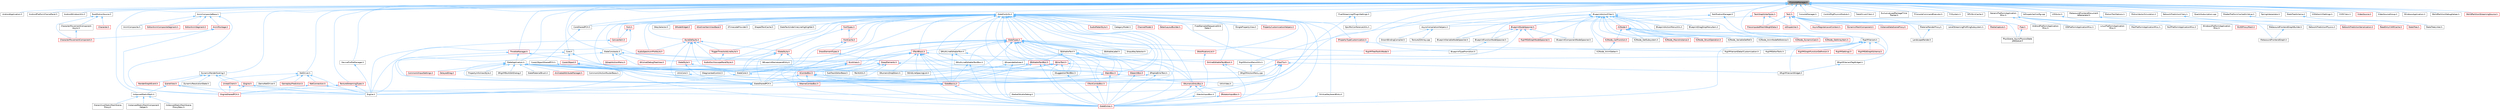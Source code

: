digraph "IConsoleManager.h"
{
 // INTERACTIVE_SVG=YES
 // LATEX_PDF_SIZE
  bgcolor="transparent";
  edge [fontname=Helvetica,fontsize=10,labelfontname=Helvetica,labelfontsize=10];
  node [fontname=Helvetica,fontsize=10,shape=box,height=0.2,width=0.4];
  Node1 [id="Node000001",label="IConsoleManager.h",height=0.2,width=0.4,color="gray40", fillcolor="grey60", style="filled", fontcolor="black",tooltip=" "];
  Node1 -> Node2 [id="edge1_Node000001_Node000002",dir="back",color="steelblue1",style="solid",tooltip=" "];
  Node2 [id="Node000002",label="AndroidApplication.h",height=0.2,width=0.4,color="grey40", fillcolor="white", style="filled",URL="$dd/de4/AndroidApplication_8h.html",tooltip=" "];
  Node1 -> Node3 [id="edge2_Node000001_Node000003",dir="back",color="steelblue1",style="solid",tooltip=" "];
  Node3 [id="Node000003",label="AndroidPlatformFramePacer.h",height=0.2,width=0.4,color="grey40", fillcolor="white", style="filled",URL="$d4/d4f/AndroidPlatformFramePacer_8h.html",tooltip=" "];
  Node1 -> Node4 [id="edge3_Node000001_Node000004",dir="back",color="steelblue1",style="solid",tooltip=" "];
  Node4 [id="Node000004",label="AndroidWindowUtils.h",height=0.2,width=0.4,color="grey40", fillcolor="white", style="filled",URL="$dc/de5/AndroidWindowUtils_8h.html",tooltip=" "];
  Node1 -> Node5 [id="edge4_Node000001_Node000005",dir="back",color="steelblue1",style="solid",tooltip=" "];
  Node5 [id="Node000005",label="AnimCompositeBase.h",height=0.2,width=0.4,color="grey40", fillcolor="white", style="filled",URL="$de/dc9/AnimCompositeBase_8h.html",tooltip=" "];
  Node5 -> Node6 [id="edge5_Node000005_Node000006",dir="back",color="steelblue1",style="solid",tooltip=" "];
  Node6 [id="Node000006",label="AnimComposite.h",height=0.2,width=0.4,color="grey40", fillcolor="white", style="filled",URL="$d9/d4e/AnimComposite_8h.html",tooltip=" "];
  Node5 -> Node7 [id="edge6_Node000005_Node000007",dir="back",color="steelblue1",style="solid",tooltip=" "];
  Node7 [id="Node000007",label="AnimMontage.h",height=0.2,width=0.4,color="red", fillcolor="#FFF0F0", style="filled",URL="$d2/da0/AnimMontage_8h.html",tooltip=" "];
  Node7 -> Node9 [id="edge7_Node000007_Node000009",dir="back",color="steelblue1",style="solid",tooltip=" "];
  Node9 [id="Node000009",label="CharacterMovementComponent.h",height=0.2,width=0.4,color="red", fillcolor="#FFF0F0", style="filled",URL="$d8/d84/CharacterMovementComponent_8h.html",tooltip=" "];
  Node7 -> Node15 [id="edge8_Node000007_Node000015",dir="back",color="steelblue1",style="solid",tooltip=" "];
  Node15 [id="Node000015",label="EngineSharedPCH.h",height=0.2,width=0.4,color="red", fillcolor="#FFF0F0", style="filled",URL="$dc/dbb/EngineSharedPCH_8h.html",tooltip=" "];
  Node5 -> Node17 [id="edge9_Node000005_Node000017",dir="back",color="steelblue1",style="solid",tooltip=" "];
  Node17 [id="Node000017",label="EditorAnimCompositeSegment.h",height=0.2,width=0.4,color="red", fillcolor="#FFF0F0", style="filled",URL="$d1/d66/EditorAnimCompositeSegment_8h.html",tooltip=" "];
  Node5 -> Node18 [id="edge10_Node000005_Node000018",dir="back",color="steelblue1",style="solid",tooltip=" "];
  Node18 [id="Node000018",label="EditorAnimSegment.h",height=0.2,width=0.4,color="red", fillcolor="#FFF0F0", style="filled",URL="$d1/d6d/EditorAnimSegment_8h.html",tooltip=" "];
  Node5 -> Node15 [id="edge11_Node000005_Node000015",dir="back",color="steelblue1",style="solid",tooltip=" "];
  Node1 -> Node19 [id="edge12_Node000001_Node000019",dir="back",color="steelblue1",style="solid",tooltip=" "];
  Node19 [id="Node000019",label="AsyncCompilationHelpers.h",height=0.2,width=0.4,color="grey40", fillcolor="white", style="filled",URL="$df/df6/AsyncCompilationHelpers_8h.html",tooltip=" "];
  Node19 -> Node20 [id="edge13_Node000019_Node000020",dir="back",color="steelblue1",style="solid",tooltip=" "];
  Node20 [id="Node000020",label="GroomBindingCompiler.h",height=0.2,width=0.4,color="grey40", fillcolor="white", style="filled",URL="$d6/def/GroomBindingCompiler_8h.html",tooltip=" "];
  Node19 -> Node21 [id="edge14_Node000019_Node000021",dir="back",color="steelblue1",style="solid",tooltip=" "];
  Node21 [id="Node000021",label="Texture2DArray.cpp",height=0.2,width=0.4,color="grey40", fillcolor="white", style="filled",URL="$d7/d13/Texture2DArray_8cpp.html",tooltip=" "];
  Node1 -> Node22 [id="edge15_Node000001_Node000022",dir="back",color="steelblue1",style="solid",tooltip=" "];
  Node22 [id="Node000022",label="BlueprintActionFilter.h",height=0.2,width=0.4,color="grey40", fillcolor="white", style="filled",URL="$d5/d2a/BlueprintActionFilter_8h.html",tooltip=" "];
  Node22 -> Node23 [id="edge16_Node000022_Node000023",dir="back",color="steelblue1",style="solid",tooltip=" "];
  Node23 [id="Node000023",label="BlueprintActionMenuUtils.h",height=0.2,width=0.4,color="grey40", fillcolor="white", style="filled",URL="$d3/dad/BlueprintActionMenuUtils_8h.html",tooltip=" "];
  Node22 -> Node24 [id="edge17_Node000022_Node000024",dir="back",color="steelblue1",style="solid",tooltip=" "];
  Node24 [id="Node000024",label="BlueprintComponentNodeSpawner.h",height=0.2,width=0.4,color="grey40", fillcolor="white", style="filled",URL="$d2/d98/BlueprintComponentNodeSpawner_8h.html",tooltip=" "];
  Node22 -> Node25 [id="edge18_Node000022_Node000025",dir="back",color="steelblue1",style="solid",tooltip=" "];
  Node25 [id="Node000025",label="BlueprintDragDropMenuItem.h",height=0.2,width=0.4,color="grey40", fillcolor="white", style="filled",URL="$dc/deb/BlueprintDragDropMenuItem_8h.html",tooltip=" "];
  Node22 -> Node26 [id="edge19_Node000022_Node000026",dir="back",color="steelblue1",style="solid",tooltip=" "];
  Node26 [id="Node000026",label="BlueprintFunctionNodeSpawner.h",height=0.2,width=0.4,color="grey40", fillcolor="white", style="filled",URL="$d0/d59/BlueprintFunctionNodeSpawner_8h.html",tooltip=" "];
  Node26 -> Node27 [id="edge20_Node000026_Node000027",dir="back",color="steelblue1",style="solid",tooltip=" "];
  Node27 [id="Node000027",label="BlueprintTypePromotion.h",height=0.2,width=0.4,color="grey40", fillcolor="white", style="filled",URL="$d2/d23/BlueprintTypePromotion_8h.html",tooltip=" "];
  Node22 -> Node28 [id="edge21_Node000022_Node000028",dir="back",color="steelblue1",style="solid",tooltip=" "];
  Node28 [id="Node000028",label="BlueprintNodeSpawner.h",height=0.2,width=0.4,color="red", fillcolor="#FFF0F0", style="filled",URL="$d1/de9/BlueprintNodeSpawner_8h.html",tooltip=" "];
  Node28 -> Node24 [id="edge22_Node000028_Node000024",dir="back",color="steelblue1",style="solid",tooltip=" "];
  Node28 -> Node26 [id="edge23_Node000028_Node000026",dir="back",color="steelblue1",style="solid",tooltip=" "];
  Node28 -> Node36 [id="edge24_Node000028_Node000036",dir="back",color="steelblue1",style="solid",tooltip=" "];
  Node36 [id="Node000036",label="BlueprintVariableNodeSpawner.h",height=0.2,width=0.4,color="grey40", fillcolor="white", style="filled",URL="$db/dba/BlueprintVariableNodeSpawner_8h.html",tooltip=" "];
  Node28 -> Node38 [id="edge25_Node000028_Node000038",dir="back",color="steelblue1",style="solid",tooltip=" "];
  Node38 [id="Node000038",label="RigVMEdGraphNodeSpawner.h",height=0.2,width=0.4,color="red", fillcolor="#FFF0F0", style="filled",URL="$d4/d8b/RigVMEdGraphNodeSpawner_8h.html",tooltip=" "];
  Node28 -> Node45 [id="edge26_Node000028_Node000045",dir="back",color="steelblue1",style="solid",tooltip=" "];
  Node45 [id="Node000045",label="SRigVMActionMenu.cpp",height=0.2,width=0.4,color="grey40", fillcolor="white", style="filled",URL="$dc/d4c/SRigVMActionMenu_8cpp.html",tooltip=" "];
  Node22 -> Node36 [id="edge27_Node000022_Node000036",dir="back",color="steelblue1",style="solid",tooltip=" "];
  Node22 -> Node46 [id="edge28_Node000022_Node000046",dir="back",color="steelblue1",style="solid",tooltip=" "];
  Node46 [id="Node000046",label="K2Node.h",height=0.2,width=0.4,color="red", fillcolor="#FFF0F0", style="filled",URL="$d5/d94/K2Node_8h.html",tooltip=" "];
  Node46 -> Node138 [id="edge29_Node000046_Node000138",dir="back",color="steelblue1",style="solid",tooltip=" "];
  Node138 [id="Node000138",label="K2Node_AnimNodeReference.h",height=0.2,width=0.4,color="grey40", fillcolor="white", style="filled",URL="$d2/d81/K2Node__AnimNodeReference_8h.html",tooltip=" "];
  Node46 -> Node153 [id="edge30_Node000046_Node000153",dir="back",color="steelblue1",style="solid",tooltip=" "];
  Node153 [id="Node000153",label="K2Node_CallFunction.h",height=0.2,width=0.4,color="red", fillcolor="#FFF0F0", style="filled",URL="$d5/d5f/K2Node__CallFunction_8h.html",tooltip=" "];
  Node153 -> Node156 [id="edge31_Node000153_Node000156",dir="back",color="steelblue1",style="solid",tooltip=" "];
  Node156 [id="Node000156",label="K2Node_AnimGetter.h",height=0.2,width=0.4,color="grey40", fillcolor="white", style="filled",URL="$dc/d9a/K2Node__AnimGetter_8h.html",tooltip=" "];
  Node46 -> Node183 [id="edge32_Node000046_Node000183",dir="back",color="steelblue1",style="solid",tooltip=" "];
  Node183 [id="Node000183",label="K2Node_DynamicCast.h",height=0.2,width=0.4,color="red", fillcolor="#FFF0F0", style="filled",URL="$dc/d1c/K2Node__DynamicCast_8h.html",tooltip=" "];
  Node46 -> Node228 [id="edge33_Node000046_Node000228",dir="back",color="steelblue1",style="solid",tooltip=" "];
  Node228 [id="Node000228",label="K2Node_GetArrayItem.h",height=0.2,width=0.4,color="red", fillcolor="#FFF0F0", style="filled",URL="$df/db6/K2Node__GetArrayItem_8h.html",tooltip=" "];
  Node46 -> Node235 [id="edge34_Node000046_Node000235",dir="back",color="steelblue1",style="solid",tooltip=" "];
  Node235 [id="Node000235",label="K2Node_GetSubsystem.h",height=0.2,width=0.4,color="grey40", fillcolor="white", style="filled",URL="$d6/d44/K2Node__GetSubsystem_8h.html",tooltip=" "];
  Node46 -> Node219 [id="edge35_Node000046_Node000219",dir="back",color="steelblue1",style="solid",tooltip=" "];
  Node219 [id="Node000219",label="K2Node_MacroInstance.h",height=0.2,width=0.4,color="red", fillcolor="#FFF0F0", style="filled",URL="$d1/d45/K2Node__MacroInstance_8h.html",tooltip=" "];
  Node46 -> Node259 [id="edge36_Node000046_Node000259",dir="back",color="steelblue1",style="solid",tooltip=" "];
  Node259 [id="Node000259",label="K2Node_StructOperation.h",height=0.2,width=0.4,color="red", fillcolor="#FFF0F0", style="filled",URL="$d1/d1c/K2Node__StructOperation_8h.html",tooltip=" "];
  Node46 -> Node273 [id="edge37_Node000046_Node000273",dir="back",color="steelblue1",style="solid",tooltip=" "];
  Node273 [id="Node000273",label="K2Node_VariableSetRef.h",height=0.2,width=0.4,color="grey40", fillcolor="white", style="filled",URL="$dc/de5/K2Node__VariableSetRef_8h.html",tooltip=" "];
  Node22 -> Node156 [id="edge38_Node000022_Node000156",dir="back",color="steelblue1",style="solid",tooltip=" "];
  Node22 -> Node138 [id="edge39_Node000022_Node000138",dir="back",color="steelblue1",style="solid",tooltip=" "];
  Node22 -> Node153 [id="edge40_Node000022_Node000153",dir="back",color="steelblue1",style="solid",tooltip=" "];
  Node22 -> Node183 [id="edge41_Node000022_Node000183",dir="back",color="steelblue1",style="solid",tooltip=" "];
  Node22 -> Node228 [id="edge42_Node000022_Node000228",dir="back",color="steelblue1",style="solid",tooltip=" "];
  Node22 -> Node235 [id="edge43_Node000022_Node000235",dir="back",color="steelblue1",style="solid",tooltip=" "];
  Node22 -> Node219 [id="edge44_Node000022_Node000219",dir="back",color="steelblue1",style="solid",tooltip=" "];
  Node22 -> Node259 [id="edge45_Node000022_Node000259",dir="back",color="steelblue1",style="solid",tooltip=" "];
  Node22 -> Node273 [id="edge46_Node000022_Node000273",dir="back",color="steelblue1",style="solid",tooltip=" "];
  Node22 -> Node274 [id="edge47_Node000022_Node000274",dir="back",color="steelblue1",style="solid",tooltip=" "];
  Node274 [id="Node000274",label="RigVMActionMenuUtils.h",height=0.2,width=0.4,color="grey40", fillcolor="white", style="filled",URL="$dd/d72/RigVMActionMenuUtils_8h.html",tooltip=" "];
  Node274 -> Node45 [id="edge48_Node000274_Node000045",dir="back",color="steelblue1",style="solid",tooltip=" "];
  Node22 -> Node38 [id="edge49_Node000022_Node000038",dir="back",color="steelblue1",style="solid",tooltip=" "];
  Node1 -> Node27 [id="edge50_Node000001_Node000027",dir="back",color="steelblue1",style="solid",tooltip=" "];
  Node1 -> Node275 [id="edge51_Node000001_Node000275",dir="back",color="steelblue1",style="solid",tooltip=" "];
  Node275 [id="Node000275",label="ConsoleManager.h",height=0.2,width=0.4,color="grey40", fillcolor="white", style="filled",URL="$d3/d63/ConsoleManager_8h.html",tooltip=" "];
  Node1 -> Node276 [id="edge52_Node000001_Node000276",dir="back",color="steelblue1",style="solid",tooltip=" "];
  Node276 [id="Node000276",label="ControlRigPhysicsModule.h",height=0.2,width=0.4,color="grey40", fillcolor="white", style="filled",URL="$d9/d4c/ControlRigPhysicsModule_8h.html",tooltip=" "];
  Node1 -> Node277 [id="edge53_Node000001_Node000277",dir="back",color="steelblue1",style="solid",tooltip=" "];
  Node277 [id="Node000277",label="Core.h",height=0.2,width=0.4,color="grey40", fillcolor="white", style="filled",URL="$d6/dd7/Core_8h.html",tooltip=" "];
  Node277 -> Node278 [id="edge54_Node000277_Node000278",dir="back",color="steelblue1",style="solid",tooltip=" "];
  Node278 [id="Node000278",label="CoreUObject.h",height=0.2,width=0.4,color="red", fillcolor="#FFF0F0", style="filled",URL="$d0/ded/CoreUObject_8h.html",tooltip=" "];
  Node278 -> Node12 [id="edge55_Node000278_Node000012",dir="back",color="steelblue1",style="solid",tooltip=" "];
  Node12 [id="Node000012",label="Engine.h",height=0.2,width=0.4,color="grey40", fillcolor="white", style="filled",URL="$d1/d34/Public_2Engine_8h.html",tooltip=" "];
  Node278 -> Node279 [id="edge56_Node000278_Node000279",dir="back",color="steelblue1",style="solid",tooltip=" "];
  Node279 [id="Node000279",label="SlateBasics.h",height=0.2,width=0.4,color="red", fillcolor="#FFF0F0", style="filled",URL="$da/d2f/SlateBasics_8h.html",tooltip=" "];
  Node279 -> Node12 [id="edge57_Node000279_Node000012",dir="back",color="steelblue1",style="solid",tooltip=" "];
  Node279 -> Node281 [id="edge58_Node000279_Node000281",dir="back",color="steelblue1",style="solid",tooltip=" "];
  Node281 [id="Node000281",label="SlateExtras.h",height=0.2,width=0.4,color="red", fillcolor="#FFF0F0", style="filled",URL="$d8/dec/SlateExtras_8h.html",tooltip=" "];
  Node278 -> Node282 [id="edge59_Node000278_Node000282",dir="back",color="steelblue1",style="solid",tooltip=" "];
  Node282 [id="Node000282",label="SlateCore.h",height=0.2,width=0.4,color="grey40", fillcolor="white", style="filled",URL="$dc/d03/SlateCore_8h.html",tooltip=" "];
  Node282 -> Node12 [id="edge60_Node000282_Node000012",dir="back",color="steelblue1",style="solid",tooltip=" "];
  Node282 -> Node279 [id="edge61_Node000282_Node000279",dir="back",color="steelblue1",style="solid",tooltip=" "];
  Node277 -> Node12 [id="edge62_Node000277_Node000012",dir="back",color="steelblue1",style="solid",tooltip=" "];
  Node277 -> Node279 [id="edge63_Node000277_Node000279",dir="back",color="steelblue1",style="solid",tooltip=" "];
  Node1 -> Node283 [id="edge64_Node000001_Node000283",dir="back",color="steelblue1",style="solid",tooltip=" "];
  Node283 [id="Node000283",label="CoreSharedPCH.h",height=0.2,width=0.4,color="grey40", fillcolor="white", style="filled",URL="$d8/de5/CoreSharedPCH_8h.html",tooltip=" "];
  Node283 -> Node284 [id="edge65_Node000283_Node000284",dir="back",color="steelblue1",style="solid",tooltip=" "];
  Node284 [id="Node000284",label="CoreUObjectSharedPCH.h",height=0.2,width=0.4,color="grey40", fillcolor="white", style="filled",URL="$de/d2f/CoreUObjectSharedPCH_8h.html",tooltip=" "];
  Node284 -> Node285 [id="edge66_Node000284_Node000285",dir="back",color="steelblue1",style="solid",tooltip=" "];
  Node285 [id="Node000285",label="SlateSharedPCH.h",height=0.2,width=0.4,color="grey40", fillcolor="white", style="filled",URL="$d1/dfc/SlateSharedPCH_8h.html",tooltip=" "];
  Node285 -> Node15 [id="edge67_Node000285_Node000015",dir="back",color="steelblue1",style="solid",tooltip=" "];
  Node1 -> Node286 [id="edge68_Node000001_Node000286",dir="back",color="steelblue1",style="solid",tooltip=" "];
  Node286 [id="Node000286",label="DataDrivenCVars.h",height=0.2,width=0.4,color="grey40", fillcolor="white", style="filled",URL="$d4/dae/DataDrivenCVars_8h.html",tooltip=" "];
  Node1 -> Node287 [id="edge69_Node000001_Node000287",dir="back",color="steelblue1",style="solid",tooltip=" "];
  Node287 [id="Node000287",label="DeviceProfileManager.h",height=0.2,width=0.4,color="grey40", fillcolor="white", style="filled",URL="$db/d84/DeviceProfileManager_8h.html",tooltip=" "];
  Node287 -> Node12 [id="edge70_Node000287_Node000012",dir="back",color="steelblue1",style="solid",tooltip=" "];
  Node1 -> Node288 [id="edge71_Node000001_Node000288",dir="back",color="steelblue1",style="solid",tooltip=" "];
  Node288 [id="Node000288",label="DynamicRenderScaling.h",height=0.2,width=0.4,color="grey40", fillcolor="white", style="filled",URL="$df/d37/DynamicRenderScaling_8h.html",tooltip=" "];
  Node288 -> Node289 [id="edge72_Node000288_Node000289",dir="back",color="steelblue1",style="solid",tooltip=" "];
  Node289 [id="Node000289",label="DynamicResolutionState.h",height=0.2,width=0.4,color="grey40", fillcolor="white", style="filled",URL="$df/d10/DynamicResolutionState_8h.html",tooltip=" "];
  Node288 -> Node290 [id="edge73_Node000288_Node000290",dir="back",color="steelblue1",style="solid",tooltip=" "];
  Node290 [id="Node000290",label="Engine.h",height=0.2,width=0.4,color="red", fillcolor="#FFF0F0", style="filled",URL="$d0/de7/Classes_2Engine_2Engine_8h.html",tooltip=" "];
  Node290 -> Node12 [id="edge74_Node000290_Node000012",dir="back",color="steelblue1",style="solid",tooltip=" "];
  Node290 -> Node15 [id="edge75_Node000290_Node000015",dir="back",color="steelblue1",style="solid",tooltip=" "];
  Node290 -> Node491 [id="edge76_Node000290_Node000491",dir="back",color="steelblue1",style="solid",tooltip=" "];
  Node491 [id="Node000491",label="MediaIOAudioDebug.h",height=0.2,width=0.4,color="grey40", fillcolor="white", style="filled",URL="$d6/d0c/MediaIOAudioDebug_8h.html",tooltip=" "];
  Node288 -> Node512 [id="edge77_Node000288_Node000512",dir="back",color="steelblue1",style="solid",tooltip=" "];
  Node512 [id="Node000512",label="RenderGraphEvent.h",height=0.2,width=0.4,color="red", fillcolor="#FFF0F0", style="filled",URL="$db/dbb/RenderGraphEvent_8h.html",tooltip=" "];
  Node288 -> Node554 [id="edge78_Node000288_Node000554",dir="back",color="steelblue1",style="solid",tooltip=" "];
  Node554 [id="Node000554",label="SceneView.h",height=0.2,width=0.4,color="red", fillcolor="#FFF0F0", style="filled",URL="$d0/d2a/SceneView_8h.html",tooltip=" "];
  Node554 -> Node12 [id="edge79_Node000554_Node000012",dir="back",color="steelblue1",style="solid",tooltip=" "];
  Node554 -> Node15 [id="edge80_Node000554_Node000015",dir="back",color="steelblue1",style="solid",tooltip=" "];
  Node554 -> Node587 [id="edge81_Node000554_Node000587",dir="back",color="steelblue1",style="solid",tooltip=" "];
  Node587 [id="Node000587",label="InstancedStaticMesh.h",height=0.2,width=0.4,color="grey40", fillcolor="white", style="filled",URL="$dd/d89/InstancedStaticMesh_8h.html",tooltip=" "];
  Node587 -> Node588 [id="edge82_Node000587_Node000588",dir="back",color="steelblue1",style="solid",tooltip=" "];
  Node588 [id="Node000588",label="HierarchicalStaticMeshScene\lProxy.h",height=0.2,width=0.4,color="grey40", fillcolor="white", style="filled",URL="$d3/d4d/HierarchicalStaticMeshSceneProxy_8h.html",tooltip=" "];
  Node587 -> Node589 [id="edge83_Node000587_Node000589",dir="back",color="steelblue1",style="solid",tooltip=" "];
  Node589 [id="Node000589",label="InstancedStaticMeshComponent\lHelper.h",height=0.2,width=0.4,color="grey40", fillcolor="white", style="filled",URL="$dc/dc7/InstancedStaticMeshComponentHelper_8h.html",tooltip=" "];
  Node587 -> Node506 [id="edge84_Node000587_Node000506",dir="back",color="steelblue1",style="solid",tooltip=" "];
  Node506 [id="Node000506",label="InstancedStaticMeshScene\lProxyDesc.h",height=0.2,width=0.4,color="grey40", fillcolor="white", style="filled",URL="$db/dcf/InstancedStaticMeshSceneProxyDesc_8h.html",tooltip=" "];
  Node288 -> Node605 [id="edge85_Node000288_Node000605",dir="back",color="steelblue1",style="solid",tooltip=" "];
  Node605 [id="Node000605",label="UnrealClient.h",height=0.2,width=0.4,color="red", fillcolor="#FFF0F0", style="filled",URL="$d8/daf/UnrealClient_8h.html",tooltip=" "];
  Node605 -> Node12 [id="edge86_Node000605_Node000012",dir="back",color="steelblue1",style="solid",tooltip=" "];
  Node605 -> Node15 [id="edge87_Node000605_Node000015",dir="back",color="steelblue1",style="solid",tooltip=" "];
  Node1 -> Node620 [id="edge88_Node000001_Node000620",dir="back",color="steelblue1",style="solid",tooltip=" "];
  Node620 [id="Node000620",label="ExclusiveLoadPackageTime\lTracker.h",height=0.2,width=0.4,color="grey40", fillcolor="white", style="filled",URL="$da/d95/ExclusiveLoadPackageTimeTracker_8h.html",tooltip=" "];
  Node1 -> Node621 [id="edge89_Node000001_Node000621",dir="back",color="steelblue1",style="solid",tooltip=" "];
  Node621 [id="Node000621",label="FConsoleCommandExecutor.h",height=0.2,width=0.4,color="grey40", fillcolor="white", style="filled",URL="$d4/db0/FConsoleCommandExecutor_8h.html",tooltip=" "];
  Node1 -> Node622 [id="edge90_Node000001_Node000622",dir="back",color="steelblue1",style="solid",tooltip=" "];
  Node622 [id="Node000622",label="FXSystem.h",height=0.2,width=0.4,color="grey40", fillcolor="white", style="filled",URL="$d5/daa/FXSystem_8h.html",tooltip=" "];
  Node1 -> Node623 [id="edge91_Node000001_Node000623",dir="back",color="steelblue1",style="solid",tooltip=" "];
  Node623 [id="Node000623",label="GPUSkinCache.h",height=0.2,width=0.4,color="grey40", fillcolor="white", style="filled",URL="$d0/d2d/GPUSkinCache_8h.html",tooltip=" "];
  Node1 -> Node624 [id="edge92_Node000001_Node000624",dir="back",color="steelblue1",style="solid",tooltip=" "];
  Node624 [id="Node000624",label="GenericPlatformApplication\lMisc.h",height=0.2,width=0.4,color="grey40", fillcolor="white", style="filled",URL="$d9/d09/GenericPlatformApplicationMisc_8h.html",tooltip=" "];
  Node624 -> Node625 [id="edge93_Node000624_Node000625",dir="back",color="steelblue1",style="solid",tooltip=" "];
  Node625 [id="Node000625",label="AndroidPlatformApplication\lMisc.h",height=0.2,width=0.4,color="grey40", fillcolor="white", style="filled",URL="$d3/d8b/AndroidPlatformApplicationMisc_8h.html",tooltip=" "];
  Node624 -> Node626 [id="edge94_Node000624_Node000626",dir="back",color="steelblue1",style="solid",tooltip=" "];
  Node626 [id="Node000626",label="IOSPlatformApplicationMisc.h",height=0.2,width=0.4,color="grey40", fillcolor="white", style="filled",URL="$de/d0e/IOSPlatformApplicationMisc_8h.html",tooltip=" "];
  Node624 -> Node627 [id="edge95_Node000624_Node000627",dir="back",color="steelblue1",style="solid",tooltip=" "];
  Node627 [id="Node000627",label="LinuxPlatformApplication\lMisc.h",height=0.2,width=0.4,color="grey40", fillcolor="white", style="filled",URL="$d6/d08/LinuxPlatformApplicationMisc_8h.html",tooltip=" "];
  Node624 -> Node628 [id="edge96_Node000624_Node000628",dir="back",color="steelblue1",style="solid",tooltip=" "];
  Node628 [id="Node000628",label="MacPlatformApplicationMisc.h",height=0.2,width=0.4,color="grey40", fillcolor="white", style="filled",URL="$d4/d8c/MacPlatformApplicationMisc_8h.html",tooltip=" "];
  Node624 -> Node629 [id="edge97_Node000624_Node000629",dir="back",color="steelblue1",style="solid",tooltip=" "];
  Node629 [id="Node000629",label="NullPlatformApplicationMisc.h",height=0.2,width=0.4,color="grey40", fillcolor="white", style="filled",URL="$d4/d4b/NullPlatformApplicationMisc_8h.html",tooltip=" "];
  Node624 -> Node630 [id="edge98_Node000624_Node000630",dir="back",color="steelblue1",style="solid",tooltip=" "];
  Node630 [id="Node000630",label="WindowsPlatformApplication\lMisc.h",height=0.2,width=0.4,color="grey40", fillcolor="white", style="filled",URL="$df/d5d/WindowsPlatformApplicationMisc_8h.html",tooltip=" "];
  Node1 -> Node587 [id="edge99_Node000001_Node000587",dir="back",color="steelblue1",style="solid",tooltip=" "];
  Node1 -> Node631 [id="edge100_Node000001_Node000631",dir="back",color="steelblue1",style="solid",tooltip=" "];
  Node631 [id="Node000631",label="IoDispatcherConfig.cpp",height=0.2,width=0.4,color="grey40", fillcolor="white", style="filled",URL="$dc/d80/IoDispatcherConfig_8cpp.html",tooltip=" "];
  Node1 -> Node632 [id="edge101_Node000001_Node000632",dir="back",color="steelblue1",style="solid",tooltip=" "];
  Node632 [id="Node000632",label="LODActor.h",height=0.2,width=0.4,color="grey40", fillcolor="white", style="filled",URL="$df/de0/LODActor_8h.html",tooltip=" "];
  Node632 -> Node633 [id="edge102_Node000632_Node000633",dir="back",color="steelblue1",style="solid",tooltip=" "];
  Node633 [id="Node000633",label="HLODProxyMesh.h",height=0.2,width=0.4,color="red", fillcolor="#FFF0F0", style="filled",URL="$d6/dfc/HLODProxyMesh_8h.html",tooltip=" "];
  Node1 -> Node491 [id="edge103_Node000001_Node000491",dir="back",color="steelblue1",style="solid",tooltip=" "];
  Node1 -> Node635 [id="edge104_Node000001_Node000635",dir="back",color="steelblue1",style="solid",tooltip=" "];
  Node635 [id="Node000635",label="MetasoundFrontendDocument\lIdGenerator.h",height=0.2,width=0.4,color="grey40", fillcolor="white", style="filled",URL="$dc/d7e/MetasoundFrontendDocumentIdGenerator_8h.html",tooltip=" "];
  Node635 -> Node636 [id="edge105_Node000635_Node000636",dir="back",color="steelblue1",style="solid",tooltip=" "];
  Node636 [id="Node000636",label="MetasoundFrontendGraph.h",height=0.2,width=0.4,color="grey40", fillcolor="white", style="filled",URL="$db/d4b/MetasoundFrontendGraph_8h.html",tooltip=" "];
  Node635 -> Node637 [id="edge106_Node000635_Node000637",dir="back",color="steelblue1",style="solid",tooltip=" "];
  Node637 [id="Node000637",label="MetasoundFrontendGraphBuilder.h",height=0.2,width=0.4,color="grey40", fillcolor="white", style="filled",URL="$d4/d98/MetasoundFrontendGraphBuilder_8h.html",tooltip=" "];
  Node637 -> Node636 [id="edge107_Node000637_Node000636",dir="back",color="steelblue1",style="solid",tooltip=" "];
  Node1 -> Node638 [id="edge108_Node000001_Node000638",dir="back",color="steelblue1",style="solid",tooltip=" "];
  Node638 [id="Node000638",label="MotionTrailOptions.h",height=0.2,width=0.4,color="grey40", fillcolor="white", style="filled",URL="$dc/d8a/MotionTrailOptions_8h.html",tooltip=" "];
  Node1 -> Node639 [id="edge109_Node000001_Node000639",dir="back",color="steelblue1",style="solid",tooltip=" "];
  Node639 [id="Node000639",label="MotionVectorSimulation.h",height=0.2,width=0.4,color="grey40", fillcolor="white", style="filled",URL="$dd/dbb/MotionVectorSimulation_8h.html",tooltip=" "];
  Node1 -> Node640 [id="edge110_Node000001_Node000640",dir="back",color="steelblue1",style="solid",tooltip=" "];
  Node640 [id="Node000640",label="NetDriver.h",height=0.2,width=0.4,color="grey40", fillcolor="white", style="filled",URL="$d8/d6d/NetDriver_8h.html",tooltip=" "];
  Node640 -> Node641 [id="edge111_Node000640_Node000641",dir="back",color="steelblue1",style="solid",tooltip=" "];
  Node641 [id="Node000641",label="DemoNetDriver.h",height=0.2,width=0.4,color="grey40", fillcolor="white", style="filled",URL="$df/df9/DemoNetDriver_8h.html",tooltip=" "];
  Node640 -> Node12 [id="edge112_Node000640_Node000012",dir="back",color="steelblue1",style="solid",tooltip=" "];
  Node640 -> Node15 [id="edge113_Node000640_Node000015",dir="back",color="steelblue1",style="solid",tooltip=" "];
  Node640 -> Node642 [id="edge114_Node000640_Node000642",dir="back",color="steelblue1",style="solid",tooltip=" "];
  Node642 [id="Node000642",label="GameplayPrediction.h",height=0.2,width=0.4,color="red", fillcolor="#FFF0F0", style="filled",URL="$d1/d2f/GameplayPrediction_8h.html",tooltip=" "];
  Node640 -> Node729 [id="edge115_Node000640_Node000729",dir="back",color="steelblue1",style="solid",tooltip=" "];
  Node729 [id="Node000729",label="NetConnection.h",height=0.2,width=0.4,color="red", fillcolor="#FFF0F0", style="filled",URL="$d6/d03/NetConnection_8h.html",tooltip=" "];
  Node729 -> Node12 [id="edge116_Node000729_Node000012",dir="back",color="steelblue1",style="solid",tooltip=" "];
  Node729 -> Node15 [id="edge117_Node000729_Node000015",dir="back",color="steelblue1",style="solid",tooltip=" "];
  Node1 -> Node752 [id="edge118_Node000001_Node000752",dir="back",color="steelblue1",style="solid",tooltip=" "];
  Node752 [id="Node000752",label="NetworkPredictionCVars.h",height=0.2,width=0.4,color="grey40", fillcolor="white", style="filled",URL="$d2/d65/NetworkPredictionCVars_8h.html",tooltip=" "];
  Node752 -> Node753 [id="edge119_Node000752_Node000753",dir="back",color="steelblue1",style="solid",tooltip=" "];
  Node753 [id="Node000753",label="NetworkPredictionPhysics.h",height=0.2,width=0.4,color="grey40", fillcolor="white", style="filled",URL="$d8/dee/NetworkPredictionPhysics_8h.html",tooltip=" "];
  Node752 -> Node754 [id="edge120_Node000752_Node000754",dir="back",color="steelblue1",style="solid",tooltip=" "];
  Node754 [id="Node000754",label="NetworkPredictionSerialization.h",height=0.2,width=0.4,color="red", fillcolor="#FFF0F0", style="filled",URL="$d8/db2/NetworkPredictionSerialization_8h.html",tooltip=" "];
  Node1 -> Node757 [id="edge121_Node000001_Node000757",dir="back",color="steelblue1",style="solid",tooltip=" "];
  Node757 [id="Node000757",label="NotificationManager.h",height=0.2,width=0.4,color="grey40", fillcolor="white", style="filled",URL="$dc/dc7/NotificationManager_8h.html",tooltip=" "];
  Node757 -> Node19 [id="edge122_Node000757_Node000019",dir="back",color="steelblue1",style="solid",tooltip=" "];
  Node757 -> Node281 [id="edge123_Node000757_Node000281",dir="back",color="steelblue1",style="solid",tooltip=" "];
  Node1 -> Node758 [id="edge124_Node000001_Node000758",dir="back",color="steelblue1",style="solid",tooltip=" "];
  Node758 [id="Node000758",label="PixelStreaming2PluginSettings.h",height=0.2,width=0.4,color="grey40", fillcolor="white", style="filled",URL="$de/d53/PixelStreaming2PluginSettings_8h.html",tooltip=" "];
  Node758 -> Node759 [id="edge125_Node000758_Node000759",dir="back",color="steelblue1",style="solid",tooltip=" "];
  Node759 [id="Node000759",label="EpicRtcConferenceUtils.h",height=0.2,width=0.4,color="grey40", fillcolor="white", style="filled",URL="$d4/d15/EpicRtcConferenceUtils_8h.html",tooltip=" "];
  Node758 -> Node760 [id="edge126_Node000758_Node000760",dir="back",color="steelblue1",style="solid",tooltip=" "];
  Node760 [id="Node000760",label="UtilsVideo.h",height=0.2,width=0.4,color="grey40", fillcolor="white", style="filled",URL="$d0/d2e/UtilsVideo_8h.html",tooltip=" "];
  Node1 -> Node761 [id="edge127_Node000001_Node000761",dir="back",color="steelblue1",style="solid",tooltip=" "];
  Node761 [id="Node000761",label="QuartzSubscription.cpp",height=0.2,width=0.4,color="grey40", fillcolor="white", style="filled",URL="$d3/d91/QuartzSubscription_8cpp.html",tooltip=" "];
  Node1 -> Node762 [id="edge128_Node000001_Node000762",dir="back",color="steelblue1",style="solid",tooltip=" "];
  Node762 [id="Node000762",label="RigVMVariant.h",height=0.2,width=0.4,color="grey40", fillcolor="white", style="filled",URL="$d5/d03/RigVMVariant_8h.html",tooltip=" "];
  Node762 -> Node763 [id="edge129_Node000762_Node000763",dir="back",color="steelblue1",style="solid",tooltip=" "];
  Node763 [id="Node000763",label="RigVMEdGraphSchema.h",height=0.2,width=0.4,color="red", fillcolor="#FFF0F0", style="filled",URL="$dc/de3/RigVMEdGraphSchema_8h.html",tooltip=" "];
  Node762 -> Node787 [id="edge130_Node000762_Node000787",dir="back",color="steelblue1",style="solid",tooltip=" "];
  Node787 [id="Node000787",label="RigVMEditorTools.h",height=0.2,width=0.4,color="grey40", fillcolor="white", style="filled",URL="$d5/ddd/RigVMEditorTools_8h.html",tooltip=" "];
  Node762 -> Node788 [id="edge131_Node000762_Node000788",dir="back",color="steelblue1",style="solid",tooltip=" "];
  Node788 [id="Node000788",label="RigVMGraphFunctionDefinition.h",height=0.2,width=0.4,color="red", fillcolor="#FFF0F0", style="filled",URL="$d1/db1/RigVMGraphFunctionDefinition_8h.html",tooltip=" "];
  Node762 -> Node881 [id="edge132_Node000762_Node000881",dir="back",color="steelblue1",style="solid",tooltip=" "];
  Node881 [id="Node000881",label="RigVMSettings.h",height=0.2,width=0.4,color="red", fillcolor="#FFF0F0", style="filled",URL="$d6/dd7/RigVMSettings_8h.html",tooltip=" "];
  Node762 -> Node769 [id="edge133_Node000762_Node000769",dir="back",color="steelblue1",style="solid",tooltip=" "];
  Node769 [id="Node000769",label="RigVMTreeToolkitNode.h",height=0.2,width=0.4,color="red", fillcolor="#FFF0F0", style="filled",URL="$dc/d84/RigVMTreeToolkitNode_8h.html",tooltip=" "];
  Node762 -> Node774 [id="edge134_Node000762_Node000774",dir="back",color="steelblue1",style="solid",tooltip=" "];
  Node774 [id="Node000774",label="RigVMVariantDetailCustomization.h",height=0.2,width=0.4,color="grey40", fillcolor="white", style="filled",URL="$d2/db8/RigVMVariantDetailCustomization_8h.html",tooltip=" "];
  Node762 -> Node882 [id="edge135_Node000762_Node000882",dir="back",color="steelblue1",style="solid",tooltip=" "];
  Node882 [id="Node000882",label="SRigVMVariantTagWidget.h",height=0.2,width=0.4,color="grey40", fillcolor="white", style="filled",URL="$d4/d38/SRigVMVariantTagWidget_8h.html",tooltip=" "];
  Node882 -> Node883 [id="edge136_Node000882_Node000883",dir="back",color="steelblue1",style="solid",tooltip=" "];
  Node883 [id="Node000883",label="SRigVMVariantWidget.h",height=0.2,width=0.4,color="grey40", fillcolor="white", style="filled",URL="$d5/d61/SRigVMVariantWidget_8h.html",tooltip=" "];
  Node762 -> Node883 [id="edge137_Node000762_Node000883",dir="back",color="steelblue1",style="solid",tooltip=" "];
  Node1 -> Node884 [id="edge138_Node000001_Node000884",dir="back",color="steelblue1",style="solid",tooltip=" "];
  Node884 [id="Node000884",label="RootMotionSource.h",height=0.2,width=0.4,color="grey40", fillcolor="white", style="filled",URL="$d2/dd0/RootMotionSource_8h.html",tooltip=" "];
  Node884 -> Node885 [id="edge139_Node000884_Node000885",dir="back",color="steelblue1",style="solid",tooltip=" "];
  Node885 [id="Node000885",label="Character.h",height=0.2,width=0.4,color="red", fillcolor="#FFF0F0", style="filled",URL="$db/dc7/Character_8h.html",tooltip=" "];
  Node884 -> Node9 [id="edge140_Node000884_Node000009",dir="back",color="steelblue1",style="solid",tooltip=" "];
  Node884 -> Node888 [id="edge141_Node000884_Node000888",dir="back",color="steelblue1",style="solid",tooltip=" "];
  Node888 [id="Node000888",label="CharacterMovementComponent\lAsync.h",height=0.2,width=0.4,color="grey40", fillcolor="white", style="filled",URL="$d4/dde/CharacterMovementComponentAsync_8h.html",tooltip=" "];
  Node888 -> Node9 [id="edge142_Node000888_Node000009",dir="back",color="steelblue1",style="solid",tooltip=" "];
  Node1 -> Node889 [id="edge143_Node000001_Node000889",dir="back",color="steelblue1",style="solid",tooltip=" "];
  Node889 [id="Node000889",label="ShaderPlatformCachedIniValue.h",height=0.2,width=0.4,color="grey40", fillcolor="white", style="filled",URL="$d5/ddc/ShaderPlatformCachedIniValue_8h.html",tooltip=" "];
  Node889 -> Node890 [id="edge144_Node000889_Node000890",dir="back",color="steelblue1",style="solid",tooltip=" "];
  Node890 [id="Node000890",label="ReadOnlyCVARCache.h",height=0.2,width=0.4,color="red", fillcolor="#FFF0F0", style="filled",URL="$d5/d2b/ReadOnlyCVARCache_8h.html",tooltip=" "];
  Node1 -> Node1170 [id="edge145_Node000001_Node001170",dir="back",color="steelblue1",style="solid",tooltip=" "];
  Node1170 [id="Node001170",label="SlateApplication.h",height=0.2,width=0.4,color="grey40", fillcolor="white", style="filled",URL="$db/d28/SlateApplication_8h.html",tooltip=" "];
  Node1170 -> Node1171 [id="edge146_Node001170_Node001171",dir="back",color="steelblue1",style="solid",tooltip=" "];
  Node1171 [id="Node001171",label="AnimatedAttributeManager.h",height=0.2,width=0.4,color="red", fillcolor="#FFF0F0", style="filled",URL="$d8/d68/AnimatedAttributeManager_8h.html",tooltip=" "];
  Node1170 -> Node1173 [id="edge147_Node001170_Node001173",dir="back",color="steelblue1",style="solid",tooltip=" "];
  Node1173 [id="Node001173",label="CommonUIActionRouterBase.h",height=0.2,width=0.4,color="grey40", fillcolor="white", style="filled",URL="$d9/dd5/CommonUIActionRouterBase_8h.html",tooltip=" "];
  Node1170 -> Node1174 [id="edge148_Node001170_Node001174",dir="back",color="steelblue1",style="solid",tooltip=" "];
  Node1174 [id="Node001174",label="CommonUIInputSettings.h",height=0.2,width=0.4,color="red", fillcolor="#FFF0F0", style="filled",URL="$d4/d5b/CommonUIInputSettings_8h.html",tooltip=" "];
  Node1170 -> Node1176 [id="edge149_Node001170_Node001176",dir="back",color="steelblue1",style="solid",tooltip=" "];
  Node1176 [id="Node001176",label="DelayedDrag.h",height=0.2,width=0.4,color="red", fillcolor="#FFF0F0", style="filled",URL="$d7/d2b/DelayedDrag_8h.html",tooltip=" "];
  Node1170 -> Node1201 [id="edge150_Node001170_Node001201",dir="back",color="steelblue1",style="solid",tooltip=" "];
  Node1201 [id="Node001201",label="PaintUtils.h",height=0.2,width=0.4,color="grey40", fillcolor="white", style="filled",URL="$d9/da6/PaintUtils_8h.html",tooltip=" "];
  Node1170 -> Node1202 [id="edge151_Node001170_Node001202",dir="back",color="steelblue1",style="solid",tooltip=" "];
  Node1202 [id="Node001202",label="PropertyInfoViewStyle.h",height=0.2,width=0.4,color="grey40", fillcolor="white", style="filled",URL="$d0/da8/PropertyInfoViewStyle_8h.html",tooltip=" "];
  Node1170 -> Node1203 [id="edge152_Node001170_Node001203",dir="back",color="steelblue1",style="solid",tooltip=" "];
  Node1203 [id="Node001203",label="SComboBox.h",height=0.2,width=0.4,color="red", fillcolor="#FFF0F0", style="filled",URL="$d2/dd5/SComboBox_8h.html",tooltip=" "];
  Node1203 -> Node1215 [id="edge153_Node001203_Node001215",dir="back",color="steelblue1",style="solid",tooltip=" "];
  Node1215 [id="Node001215",label="SNameComboBox.h",height=0.2,width=0.4,color="red", fillcolor="#FFF0F0", style="filled",URL="$d8/d4b/SNameComboBox_8h.html",tooltip=" "];
  Node1203 -> Node1224 [id="edge154_Node001203_Node001224",dir="back",color="steelblue1",style="solid",tooltip=" "];
  Node1224 [id="Node001224",label="STextComboBox.h",height=0.2,width=0.4,color="red", fillcolor="#FFF0F0", style="filled",URL="$d6/d14/STextComboBox_8h.html",tooltip=" "];
  Node1224 -> Node281 [id="edge155_Node001224_Node000281",dir="back",color="steelblue1",style="solid",tooltip=" "];
  Node1203 -> Node279 [id="edge156_Node001203_Node000279",dir="back",color="steelblue1",style="solid",tooltip=" "];
  Node1203 -> Node281 [id="edge157_Node001203_Node000281",dir="back",color="steelblue1",style="solid",tooltip=" "];
  Node1203 -> Node285 [id="edge158_Node001203_Node000285",dir="back",color="steelblue1",style="solid",tooltip=" "];
  Node1170 -> Node1233 [id="edge159_Node001170_Node001233",dir="back",color="steelblue1",style="solid",tooltip=" "];
  Node1233 [id="Node001233",label="SGridLineSpacingList.h",height=0.2,width=0.4,color="grey40", fillcolor="white", style="filled",URL="$db/d48/SGridLineSpacingList_8h.html",tooltip=" "];
  Node1170 -> Node1234 [id="edge160_Node001170_Node001234",dir="back",color="steelblue1",style="solid",tooltip=" "];
  Node1234 [id="Node001234",label="SNumericDropDown.h",height=0.2,width=0.4,color="grey40", fillcolor="white", style="filled",URL="$d3/d12/SNumericDropDown_8h.html",tooltip=" "];
  Node1170 -> Node45 [id="edge161_Node001170_Node000045",dir="back",color="steelblue1",style="solid",tooltip=" "];
  Node1170 -> Node772 [id="edge162_Node001170_Node000772",dir="back",color="steelblue1",style="solid",tooltip=" "];
  Node772 [id="Node000772",label="SRigVMBulkEditDialog.h",height=0.2,width=0.4,color="grey40", fillcolor="white", style="filled",URL="$dd/d89/SRigVMBulkEditDialog_8h.html",tooltip=" "];
  Node1170 -> Node1235 [id="edge163_Node001170_Node001235",dir="back",color="steelblue1",style="solid",tooltip=" "];
  Node1235 [id="Node001235",label="SSegmentedControl.h",height=0.2,width=0.4,color="grey40", fillcolor="white", style="filled",URL="$d3/d4f/SSegmentedControl_8h.html",tooltip=" "];
  Node1170 -> Node1236 [id="edge164_Node001170_Node001236",dir="back",color="steelblue1",style="solid",tooltip=" "];
  Node1236 [id="Node001236",label="SSpinBox.h",height=0.2,width=0.4,color="red", fillcolor="#FFF0F0", style="filled",URL="$d5/da5/SSpinBox_8h.html",tooltip=" "];
  Node1236 -> Node1237 [id="edge165_Node001236_Node001237",dir="back",color="steelblue1",style="solid",tooltip=" "];
  Node1237 [id="Node001237",label="SNumericEntryBox.h",height=0.2,width=0.4,color="red", fillcolor="#FFF0F0", style="filled",URL="$d8/d1a/SNumericEntryBox_8h.html",tooltip=" "];
  Node1237 -> Node1240 [id="edge166_Node001237_Node001240",dir="back",color="steelblue1",style="solid",tooltip=" "];
  Node1240 [id="Node001240",label="SRotatorInputBox.h",height=0.2,width=0.4,color="red", fillcolor="#FFF0F0", style="filled",URL="$de/dd2/SRotatorInputBox_8h.html",tooltip=" "];
  Node1240 -> Node281 [id="edge167_Node001240_Node000281",dir="back",color="steelblue1",style="solid",tooltip=" "];
  Node1237 -> Node1245 [id="edge168_Node001237_Node001245",dir="back",color="steelblue1",style="solid",tooltip=" "];
  Node1245 [id="Node001245",label="SVectorInputBox.h",height=0.2,width=0.4,color="grey40", fillcolor="white", style="filled",URL="$df/d44/SVectorInputBox_8h.html",tooltip=" "];
  Node1245 -> Node281 [id="edge169_Node001245_Node000281",dir="back",color="steelblue1",style="solid",tooltip=" "];
  Node1237 -> Node281 [id="edge170_Node001237_Node000281",dir="back",color="steelblue1",style="solid",tooltip=" "];
  Node1236 -> Node279 [id="edge171_Node001236_Node000279",dir="back",color="steelblue1",style="solid",tooltip=" "];
  Node1236 -> Node281 [id="edge172_Node001236_Node000281",dir="back",color="steelblue1",style="solid",tooltip=" "];
  Node1170 -> Node279 [id="edge173_Node001170_Node000279",dir="back",color="steelblue1",style="solid",tooltip=" "];
  Node1170 -> Node281 [id="edge174_Node001170_Node000281",dir="back",color="steelblue1",style="solid",tooltip=" "];
  Node1170 -> Node1249 [id="edge175_Node001170_Node001249",dir="back",color="steelblue1",style="solid",tooltip=" "];
  Node1249 [id="Node001249",label="SlateMaterialBrush.h",height=0.2,width=0.4,color="grey40", fillcolor="white", style="filled",URL="$d0/d58/SlateMaterialBrush_8h.html",tooltip=" "];
  Node1170 -> Node285 [id="edge176_Node001170_Node000285",dir="back",color="steelblue1",style="solid",tooltip=" "];
  Node1170 -> Node436 [id="edge177_Node001170_Node000436",dir="back",color="steelblue1",style="solid",tooltip=" "];
  Node436 [id="Node000436",label="SubTrackEditorBase.h",height=0.2,width=0.4,color="grey40", fillcolor="white", style="filled",URL="$db/d33/SubTrackEditorBase_8h.html",tooltip=" "];
  Node1170 -> Node1250 [id="edge178_Node001170_Node001250",dir="back",color="steelblue1",style="solid",tooltip=" "];
  Node1250 [id="Node001250",label="UtilsCore.h",height=0.2,width=0.4,color="grey40", fillcolor="white", style="filled",URL="$d2/d12/UtilsCore_8h.html",tooltip=" "];
  Node1250 -> Node760 [id="edge179_Node001250_Node000760",dir="back",color="steelblue1",style="solid",tooltip=" "];
  Node1 -> Node1251 [id="edge180_Node000001_Node001251",dir="back",color="steelblue1",style="solid",tooltip=" "];
  Node1251 [id="Node001251",label="SlateConstants.h",height=0.2,width=0.4,color="grey40", fillcolor="white", style="filled",URL="$d8/db8/SlateConstants_8h.html",tooltip=" "];
  Node1251 -> Node1252 [id="edge181_Node001251_Node001252",dir="back",color="steelblue1",style="solid",tooltip=" "];
  Node1252 [id="Node001252",label="SBlueprintNamespaceEntry.h",height=0.2,width=0.4,color="grey40", fillcolor="white", style="filled",URL="$d4/d22/SBlueprintNamespaceEntry_8h.html",tooltip=" "];
  Node1251 -> Node1253 [id="edge182_Node001251_Node001253",dir="back",color="steelblue1",style="solid",tooltip=" "];
  Node1253 [id="Node001253",label="SGraphActionMenu.h",height=0.2,width=0.4,color="red", fillcolor="#FFF0F0", style="filled",URL="$d0/d9a/SGraphActionMenu_8h.html",tooltip=" "];
  Node1251 -> Node1258 [id="edge183_Node001251_Node001258",dir="back",color="steelblue1",style="solid",tooltip=" "];
  Node1258 [id="Node001258",label="SKismetDebugTreeView.h",height=0.2,width=0.4,color="red", fillcolor="#FFF0F0", style="filled",URL="$dc/df5/SKismetDebugTreeView_8h.html",tooltip=" "];
  Node1251 -> Node1260 [id="edge184_Node001251_Node001260",dir="back",color="steelblue1",style="solid",tooltip=" "];
  Node1260 [id="Node001260",label="SListView.h",height=0.2,width=0.4,color="red", fillcolor="#FFF0F0", style="filled",URL="$db/db5/SListView_8h.html",tooltip=" "];
  Node1260 -> Node1203 [id="edge185_Node001260_Node001203",dir="back",color="steelblue1",style="solid",tooltip=" "];
  Node1260 -> Node279 [id="edge186_Node001260_Node000279",dir="back",color="steelblue1",style="solid",tooltip=" "];
  Node1260 -> Node281 [id="edge187_Node001260_Node000281",dir="back",color="steelblue1",style="solid",tooltip=" "];
  Node1260 -> Node285 [id="edge188_Node001260_Node000285",dir="back",color="steelblue1",style="solid",tooltip=" "];
  Node1251 -> Node282 [id="edge189_Node001251_Node000282",dir="back",color="steelblue1",style="solid",tooltip=" "];
  Node1251 -> Node285 [id="edge190_Node001251_Node000285",dir="back",color="steelblue1",style="solid",tooltip=" "];
  Node1 -> Node1350 [id="edge191_Node000001_Node001350",dir="back",color="steelblue1",style="solid",tooltip=" "];
  Node1350 [id="Node001350",label="SlateFontInfo.h",height=0.2,width=0.4,color="grey40", fillcolor="white", style="filled",URL="$dc/dfb/SlateFontInfo_8h.html",tooltip=" "];
  Node1350 -> Node1351 [id="edge192_Node001350_Node001351",dir="back",color="steelblue1",style="solid",tooltip=" "];
  Node1351 [id="Node001351",label="AudioMeterStyle.h",height=0.2,width=0.4,color="red", fillcolor="#FFF0F0", style="filled",URL="$de/d18/AudioMeterStyle_8h.html",tooltip=" "];
  Node1350 -> Node1356 [id="edge193_Node001350_Node001356",dir="back",color="steelblue1",style="solid",tooltip=" "];
  Node1356 [id="Node001356",label="AudioOscilloscopePanelStyle.h",height=0.2,width=0.4,color="red", fillcolor="#FFF0F0", style="filled",URL="$d7/d56/AudioOscilloscopePanelStyle_8h.html",tooltip=" "];
  Node1350 -> Node1357 [id="edge194_Node001350_Node001357",dir="back",color="steelblue1",style="solid",tooltip=" "];
  Node1357 [id="Node001357",label="AudioSpectrumPlotStyle.h",height=0.2,width=0.4,color="red", fillcolor="#FFF0F0", style="filled",URL="$d8/dfa/AudioSpectrumPlotStyle_8h.html",tooltip=" "];
  Node1350 -> Node1361 [id="edge195_Node001350_Node001361",dir="back",color="steelblue1",style="solid",tooltip=" "];
  Node1361 [id="Node001361",label="CanvasItem.h",height=0.2,width=0.4,color="red", fillcolor="#FFF0F0", style="filled",URL="$dc/df2/CanvasItem_8h.html",tooltip=" "];
  Node1361 -> Node12 [id="edge196_Node001361_Node000012",dir="back",color="steelblue1",style="solid",tooltip=" "];
  Node1350 -> Node1262 [id="edge197_Node001350_Node001262",dir="back",color="steelblue1",style="solid",tooltip=" "];
  Node1262 [id="Node001262",label="CategoryModel.h",height=0.2,width=0.4,color="grey40", fillcolor="white", style="filled",URL="$db/dfe/CategoryModel_8h.html",tooltip=" "];
  Node1350 -> Node1263 [id="edge198_Node001350_Node001263",dir="back",color="steelblue1",style="solid",tooltip=" "];
  Node1263 [id="Node001263",label="ChannelModel.h",height=0.2,width=0.4,color="red", fillcolor="#FFF0F0", style="filled",URL="$de/d30/ChannelModel_8h.html",tooltip=" "];
  Node1350 -> Node1363 [id="edge199_Node001350_Node001363",dir="back",color="steelblue1",style="solid",tooltip=" "];
  Node1363 [id="Node001363",label="DetailLayoutBuilder.h",height=0.2,width=0.4,color="red", fillcolor="#FFF0F0", style="filled",URL="$d1/df5/DetailLayoutBuilder_8h.html",tooltip=" "];
  Node1350 -> Node1381 [id="edge200_Node001350_Node001381",dir="back",color="steelblue1",style="solid",tooltip=" "];
  Node1381 [id="Node001381",label="DrawElementTypes.h",height=0.2,width=0.4,color="red", fillcolor="#FFF0F0", style="filled",URL="$df/d5c/DrawElementTypes_8h.html",tooltip=" "];
  Node1381 -> Node1383 [id="edge201_Node001381_Node001383",dir="back",color="steelblue1",style="solid",tooltip=" "];
  Node1383 [id="Node001383",label="DrawElements.h",height=0.2,width=0.4,color="red", fillcolor="#FFF0F0", style="filled",URL="$d8/d4c/DrawElements_8h.html",tooltip=" "];
  Node1383 -> Node1201 [id="edge202_Node001383_Node001201",dir="back",color="steelblue1",style="solid",tooltip=" "];
  Node1383 -> Node1236 [id="edge203_Node001383_Node001236",dir="back",color="steelblue1",style="solid",tooltip=" "];
  Node1383 -> Node282 [id="edge204_Node001383_Node000282",dir="back",color="steelblue1",style="solid",tooltip=" "];
  Node1383 -> Node285 [id="edge205_Node001383_Node000285",dir="back",color="steelblue1",style="solid",tooltip=" "];
  Node1383 -> Node436 [id="edge206_Node001383_Node000436",dir="back",color="steelblue1",style="solid",tooltip=" "];
  Node1350 -> Node1840 [id="edge207_Node001350_Node001840",dir="back",color="steelblue1",style="solid",tooltip=" "];
  Node1840 [id="Node001840",label="FixedSampledSequenceGrid\lData.h",height=0.2,width=0.4,color="grey40", fillcolor="white", style="filled",URL="$db/db1/FixedSampledSequenceGridData_8h.html",tooltip=" "];
  Node1350 -> Node1841 [id="edge208_Node001350_Node001841",dir="back",color="steelblue1",style="solid",tooltip=" "];
  Node1841 [id="Node001841",label="Font.h",height=0.2,width=0.4,color="red", fillcolor="#FFF0F0", style="filled",URL="$d8/dd1/Font_8h.html",tooltip=" "];
  Node1841 -> Node1361 [id="edge209_Node001841_Node001361",dir="back",color="steelblue1",style="solid",tooltip=" "];
  Node1841 -> Node12 [id="edge210_Node001841_Node000012",dir="back",color="steelblue1",style="solid",tooltip=" "];
  Node1350 -> Node1842 [id="edge211_Node001350_Node001842",dir="back",color="steelblue1",style="solid",tooltip=" "];
  Node1842 [id="Node001842",label="FontCache.h",height=0.2,width=0.4,color="red", fillcolor="#FFF0F0", style="filled",URL="$d0/db4/FontCache_8h.html",tooltip=" "];
  Node1842 -> Node1381 [id="edge212_Node001842_Node001381",dir="back",color="steelblue1",style="solid",tooltip=" "];
  Node1842 -> Node282 [id="edge213_Node001842_Node000282",dir="back",color="steelblue1",style="solid",tooltip=" "];
  Node1350 -> Node1843 [id="edge214_Node001350_Node001843",dir="back",color="steelblue1",style="solid",tooltip=" "];
  Node1843 [id="Node001843",label="FontTypes.h",height=0.2,width=0.4,color="red", fillcolor="#FFF0F0", style="filled",URL="$d9/dd5/FontTypes_8h.html",tooltip=" "];
  Node1843 -> Node1842 [id="edge215_Node001843_Node001842",dir="back",color="steelblue1",style="solid",tooltip=" "];
  Node1843 -> Node282 [id="edge216_Node001843_Node000282",dir="back",color="steelblue1",style="solid",tooltip=" "];
  Node1350 -> Node1845 [id="edge217_Node001350_Node001845",dir="back",color="steelblue1",style="solid",tooltip=" "];
  Node1845 [id="Node001845",label="IPropertyTypeCustomization.h",height=0.2,width=0.4,color="red", fillcolor="#FFF0F0", style="filled",URL="$d0/dae/IPropertyTypeCustomization_8h.html",tooltip=" "];
  Node1845 -> Node774 [id="edge218_Node001845_Node000774",dir="back",color="steelblue1",style="solid",tooltip=" "];
  Node1350 -> Node1498 [id="edge219_Node001350_Node001498",dir="back",color="steelblue1",style="solid",tooltip=" "];
  Node1498 [id="Node001498",label="ISinglePropertyView.h",height=0.2,width=0.4,color="grey40", fillcolor="white", style="filled",URL="$de/d4c/ISinglePropertyView_8h.html",tooltip=" "];
  Node1350 -> Node1856 [id="edge220_Node001350_Node001856",dir="back",color="steelblue1",style="solid",tooltip=" "];
  Node1856 [id="Node001856",label="ISlateStyle.h",height=0.2,width=0.4,color="red", fillcolor="#FFF0F0", style="filled",URL="$dc/dfa/ISlateStyle_8h.html",tooltip=" "];
  Node1856 -> Node1252 [id="edge221_Node001856_Node001252",dir="back",color="steelblue1",style="solid",tooltip=" "];
  Node1856 -> Node1215 [id="edge222_Node001856_Node001215",dir="back",color="steelblue1",style="solid",tooltip=" "];
  Node1856 -> Node282 [id="edge223_Node001856_Node000282",dir="back",color="steelblue1",style="solid",tooltip=" "];
  Node1856 -> Node285 [id="edge224_Node001856_Node000285",dir="back",color="steelblue1",style="solid",tooltip=" "];
  Node1856 -> Node1889 [id="edge225_Node001856_Node001889",dir="back",color="steelblue1",style="solid",tooltip=" "];
  Node1889 [id="Node001889",label="SlateStyle.h",height=0.2,width=0.4,color="red", fillcolor="#FFF0F0", style="filled",URL="$d9/d35/SlateStyle_8h.html",tooltip=" "];
  Node1889 -> Node282 [id="edge226_Node001889_Node000282",dir="back",color="steelblue1",style="solid",tooltip=" "];
  Node1889 -> Node285 [id="edge227_Node001889_Node000285",dir="back",color="steelblue1",style="solid",tooltip=" "];
  Node1350 -> Node1450 [id="edge228_Node001350_Node001450",dir="back",color="steelblue1",style="solid",tooltip=" "];
  Node1450 [id="Node001450",label="PropertyCustomizationHelpers.h",height=0.2,width=0.4,color="red", fillcolor="#FFF0F0", style="filled",URL="$d7/dd0/PropertyCustomizationHelpers_8h.html",tooltip=" "];
  Node1350 -> Node1252 [id="edge229_Node001350_Node001252",dir="back",color="steelblue1",style="solid",tooltip=" "];
  Node1350 -> Node1674 [id="edge230_Node001350_Node001674",dir="back",color="steelblue1",style="solid",tooltip=" "];
  Node1674 [id="Node001674",label="SEditableLabel.h",height=0.2,width=0.4,color="grey40", fillcolor="white", style="filled",URL="$dd/db3/SEditableLabel_8h.html",tooltip=" "];
  Node1350 -> Node1806 [id="edge231_Node001350_Node001806",dir="back",color="steelblue1",style="solid",tooltip=" "];
  Node1806 [id="Node001806",label="SEditableText.h",height=0.2,width=0.4,color="grey40", fillcolor="white", style="filled",URL="$df/df7/SEditableText_8h.html",tooltip=" "];
  Node1806 -> Node1621 [id="edge232_Node001806_Node001621",dir="back",color="steelblue1",style="solid",tooltip=" "];
  Node1621 [id="Node001621",label="SEditableTextBox.h",height=0.2,width=0.4,color="red", fillcolor="#FFF0F0", style="filled",URL="$df/dd0/SEditableTextBox_8h.html",tooltip=" "];
  Node1621 -> Node1233 [id="edge233_Node001621_Node001233",dir="back",color="steelblue1",style="solid",tooltip=" "];
  Node1621 -> Node1234 [id="edge234_Node001621_Node001234",dir="back",color="steelblue1",style="solid",tooltip=" "];
  Node1621 -> Node1622 [id="edge235_Node001621_Node001622",dir="back",color="steelblue1",style="solid",tooltip=" "];
  Node1622 [id="Node001622",label="SSearchBox.h",height=0.2,width=0.4,color="red", fillcolor="#FFF0F0", style="filled",URL="$df/d3f/SSearchBox_8h.html",tooltip=" "];
  Node1622 -> Node281 [id="edge236_Node001622_Node000281",dir="back",color="steelblue1",style="solid",tooltip=" "];
  Node1621 -> Node1474 [id="edge237_Node001621_Node001474",dir="back",color="steelblue1",style="solid",tooltip=" "];
  Node1474 [id="Node001474",label="SSuggestionTextBox.h",height=0.2,width=0.4,color="grey40", fillcolor="white", style="filled",URL="$d1/df9/SSuggestionTextBox_8h.html",tooltip=" "];
  Node1474 -> Node281 [id="edge238_Node001474_Node000281",dir="back",color="steelblue1",style="solid",tooltip=" "];
  Node1621 -> Node279 [id="edge239_Node001621_Node000279",dir="back",color="steelblue1",style="solid",tooltip=" "];
  Node1621 -> Node281 [id="edge240_Node001621_Node000281",dir="back",color="steelblue1",style="solid",tooltip=" "];
  Node1621 -> Node285 [id="edge241_Node001621_Node000285",dir="back",color="steelblue1",style="solid",tooltip=" "];
  Node1806 -> Node1237 [id="edge242_Node001806_Node001237",dir="back",color="steelblue1",style="solid",tooltip=" "];
  Node1806 -> Node1236 [id="edge243_Node001806_Node001236",dir="back",color="steelblue1",style="solid",tooltip=" "];
  Node1806 -> Node279 [id="edge244_Node001806_Node000279",dir="back",color="steelblue1",style="solid",tooltip=" "];
  Node1806 -> Node281 [id="edge245_Node001806_Node000281",dir="back",color="steelblue1",style="solid",tooltip=" "];
  Node1806 -> Node285 [id="edge246_Node001806_Node000285",dir="back",color="steelblue1",style="solid",tooltip=" "];
  Node1350 -> Node1621 [id="edge247_Node001350_Node001621",dir="back",color="steelblue1",style="solid",tooltip=" "];
  Node1350 -> Node1623 [id="edge248_Node001350_Node001623",dir="back",color="steelblue1",style="solid",tooltip=" "];
  Node1623 [id="Node001623",label="SErrorText.h",height=0.2,width=0.4,color="red", fillcolor="#FFF0F0", style="filled",URL="$d7/d9a/SErrorText_8h.html",tooltip=" "];
  Node1623 -> Node1459 [id="edge249_Node001623_Node001459",dir="back",color="steelblue1",style="solid",tooltip=" "];
  Node1459 [id="Node001459",label="SPopUpErrorText.h",height=0.2,width=0.4,color="grey40", fillcolor="white", style="filled",URL="$d7/d15/SPopUpErrorText_8h.html",tooltip=" "];
  Node1459 -> Node279 [id="edge250_Node001459_Node000279",dir="back",color="steelblue1",style="solid",tooltip=" "];
  Node1459 -> Node281 [id="edge251_Node001459_Node000281",dir="back",color="steelblue1",style="solid",tooltip=" "];
  Node1623 -> Node1474 [id="edge252_Node001623_Node001474",dir="back",color="steelblue1",style="solid",tooltip=" "];
  Node1623 -> Node279 [id="edge253_Node001623_Node000279",dir="back",color="steelblue1",style="solid",tooltip=" "];
  Node1623 -> Node281 [id="edge254_Node001623_Node000281",dir="back",color="steelblue1",style="solid",tooltip=" "];
  Node1623 -> Node285 [id="edge255_Node001623_Node000285",dir="back",color="steelblue1",style="solid",tooltip=" "];
  Node1350 -> Node1678 [id="edge256_Node001350_Node001678",dir="back",color="steelblue1",style="solid",tooltip=" "];
  Node1678 [id="Node001678",label="SExpandableArea.h",height=0.2,width=0.4,color="grey40", fillcolor="white", style="filled",URL="$da/d6a/SExpandableArea_8h.html",tooltip=" "];
  Node1678 -> Node281 [id="edge257_Node001678_Node000281",dir="back",color="steelblue1",style="solid",tooltip=" "];
  Node1678 -> Node285 [id="edge258_Node001678_Node000285",dir="back",color="steelblue1",style="solid",tooltip=" "];
  Node1350 -> Node1683 [id="edge259_Node001350_Node001683",dir="back",color="steelblue1",style="solid",tooltip=" "];
  Node1683 [id="Node001683",label="SInlineEditableTextBlock.h",height=0.2,width=0.4,color="red", fillcolor="#FFF0F0", style="filled",URL="$d7/dd8/SInlineEditableTextBlock_8h.html",tooltip=" "];
  Node1683 -> Node45 [id="edge260_Node001683_Node000045",dir="back",color="steelblue1",style="solid",tooltip=" "];
  Node1683 -> Node281 [id="edge261_Node001683_Node000281",dir="back",color="steelblue1",style="solid",tooltip=" "];
  Node1350 -> Node1684 [id="edge262_Node001350_Node001684",dir="back",color="steelblue1",style="solid",tooltip=" "];
  Node1684 [id="Node001684",label="SInputKeySelector.h",height=0.2,width=0.4,color="grey40", fillcolor="white", style="filled",URL="$db/d15/SInputKeySelector_8h.html",tooltip=" "];
  Node1350 -> Node1343 [id="edge263_Node001350_Node001343",dir="back",color="steelblue1",style="solid",tooltip=" "];
  Node1343 [id="Node001343",label="SKeySelector.h",height=0.2,width=0.4,color="grey40", fillcolor="white", style="filled",URL="$de/d62/SKeySelector_8h.html",tooltip=" "];
  Node1350 -> Node1692 [id="edge264_Node001350_Node001692",dir="back",color="steelblue1",style="solid",tooltip=" "];
  Node1692 [id="Node001692",label="SModeWidget.h",height=0.2,width=0.4,color="red", fillcolor="#FFF0F0", style="filled",URL="$da/d03/SModeWidget_8h.html",tooltip=" "];
  Node1350 -> Node1655 [id="edge265_Node001350_Node001655",dir="back",color="steelblue1",style="solid",tooltip=" "];
  Node1655 [id="Node001655",label="SMultiLineEditableText.h",height=0.2,width=0.4,color="grey40", fillcolor="white", style="filled",URL="$d3/d39/SMultiLineEditableText_8h.html",tooltip=" "];
  Node1655 -> Node1650 [id="edge266_Node001655_Node001650",dir="back",color="steelblue1",style="solid",tooltip=" "];
  Node1650 [id="Node001650",label="SMultiLineEditableTextBox.h",height=0.2,width=0.4,color="grey40", fillcolor="white", style="filled",URL="$da/d53/SMultiLineEditableTextBox_8h.html",tooltip=" "];
  Node1650 -> Node279 [id="edge267_Node001650_Node000279",dir="back",color="steelblue1",style="solid",tooltip=" "];
  Node1650 -> Node281 [id="edge268_Node001650_Node000281",dir="back",color="steelblue1",style="solid",tooltip=" "];
  Node1655 -> Node279 [id="edge269_Node001655_Node000279",dir="back",color="steelblue1",style="solid",tooltip=" "];
  Node1655 -> Node281 [id="edge270_Node001655_Node000281",dir="back",color="steelblue1",style="solid",tooltip=" "];
  Node1350 -> Node1650 [id="edge271_Node001350_Node001650",dir="back",color="steelblue1",style="solid",tooltip=" "];
  Node1350 -> Node1215 [id="edge272_Node001350_Node001215",dir="back",color="steelblue1",style="solid",tooltip=" "];
  Node1350 -> Node1660 [id="edge273_Node001350_Node001660",dir="back",color="steelblue1",style="solid",tooltip=" "];
  Node1660 [id="Node001660",label="SNotificationList.h",height=0.2,width=0.4,color="red", fillcolor="#FFF0F0", style="filled",URL="$d7/d9f/SNotificationList_8h.html",tooltip=" "];
  Node1660 -> Node281 [id="edge274_Node001660_Node000281",dir="back",color="steelblue1",style="solid",tooltip=" "];
  Node1350 -> Node1237 [id="edge275_Node001350_Node001237",dir="back",color="steelblue1",style="solid",tooltip=" "];
  Node1350 -> Node1696 [id="edge276_Node001350_Node001696",dir="back",color="steelblue1",style="solid",tooltip=" "];
  Node1696 [id="Node001696",label="SOutlinerItemViewBase.h",height=0.2,width=0.4,color="red", fillcolor="#FFF0F0", style="filled",URL="$d8/d1b/SOutlinerItemViewBase_8h.html",tooltip=" "];
  Node1350 -> Node1459 [id="edge277_Node001350_Node001459",dir="back",color="steelblue1",style="solid",tooltip=" "];
  Node1350 -> Node1240 [id="edge278_Node001350_Node001240",dir="back",color="steelblue1",style="solid",tooltip=" "];
  Node1350 -> Node1622 [id="edge279_Node001350_Node001622",dir="back",color="steelblue1",style="solid",tooltip=" "];
  Node1350 -> Node1236 [id="edge280_Node001350_Node001236",dir="back",color="steelblue1",style="solid",tooltip=" "];
  Node1350 -> Node1474 [id="edge281_Node001350_Node001474",dir="back",color="steelblue1",style="solid",tooltip=" "];
  Node1350 -> Node1749 [id="edge282_Node001350_Node001749",dir="back",color="steelblue1",style="solid",tooltip=" "];
  Node1749 [id="Node001749",label="STextBlock.h",height=0.2,width=0.4,color="red", fillcolor="#FFF0F0", style="filled",URL="$d6/d4f/STextBlock_8h.html",tooltip=" "];
  Node1749 -> Node1203 [id="edge283_Node001749_Node001203",dir="back",color="steelblue1",style="solid",tooltip=" "];
  Node1749 -> Node1623 [id="edge284_Node001749_Node001623",dir="back",color="steelblue1",style="solid",tooltip=" "];
  Node1749 -> Node1233 [id="edge285_Node001749_Node001233",dir="back",color="steelblue1",style="solid",tooltip=" "];
  Node1749 -> Node1260 [id="edge286_Node001749_Node001260",dir="back",color="steelblue1",style="solid",tooltip=" "];
  Node1749 -> Node1234 [id="edge287_Node001749_Node001234",dir="back",color="steelblue1",style="solid",tooltip=" "];
  Node1749 -> Node1237 [id="edge288_Node001749_Node001237",dir="back",color="steelblue1",style="solid",tooltip=" "];
  Node1749 -> Node1235 [id="edge289_Node001749_Node001235",dir="back",color="steelblue1",style="solid",tooltip=" "];
  Node1749 -> Node1236 [id="edge290_Node001749_Node001236",dir="back",color="steelblue1",style="solid",tooltip=" "];
  Node1749 -> Node279 [id="edge291_Node001749_Node000279",dir="back",color="steelblue1",style="solid",tooltip=" "];
  Node1749 -> Node281 [id="edge292_Node001749_Node000281",dir="back",color="steelblue1",style="solid",tooltip=" "];
  Node1749 -> Node285 [id="edge293_Node001749_Node000285",dir="back",color="steelblue1",style="solid",tooltip=" "];
  Node1350 -> Node1224 [id="edge294_Node001350_Node001224",dir="back",color="steelblue1",style="solid",tooltip=" "];
  Node1350 -> Node1711 [id="edge295_Node001350_Node001711",dir="back",color="steelblue1",style="solid",tooltip=" "];
  Node1711 [id="Node001711",label="STimecodeProvider.h",height=0.2,width=0.4,color="grey40", fillcolor="white", style="filled",URL="$d6/d66/STimecodeProvider_8h.html",tooltip=" "];
  Node1350 -> Node1712 [id="edge296_Node001350_Node001712",dir="back",color="steelblue1",style="solid",tooltip=" "];
  Node1712 [id="Node001712",label="SToolTip.h",height=0.2,width=0.4,color="red", fillcolor="#FFF0F0", style="filled",URL="$db/da8/SToolTip_8h.html",tooltip=" "];
  Node1712 -> Node45 [id="edge297_Node001712_Node000045",dir="back",color="steelblue1",style="solid",tooltip=" "];
  Node1712 -> Node883 [id="edge298_Node001712_Node000883",dir="back",color="steelblue1",style="solid",tooltip=" "];
  Node1712 -> Node279 [id="edge299_Node001712_Node000279",dir="back",color="steelblue1",style="solid",tooltip=" "];
  Node1712 -> Node281 [id="edge300_Node001712_Node000281",dir="back",color="steelblue1",style="solid",tooltip=" "];
  Node1712 -> Node285 [id="edge301_Node001712_Node000285",dir="back",color="steelblue1",style="solid",tooltip=" "];
  Node1350 -> Node1245 [id="edge302_Node001350_Node001245",dir="back",color="steelblue1",style="solid",tooltip=" "];
  Node1350 -> Node1752 [id="edge303_Node001350_Node001752",dir="back",color="steelblue1",style="solid",tooltip=" "];
  Node1752 [id="Node001752",label="SVirtualKeyboardEntry.h",height=0.2,width=0.4,color="grey40", fillcolor="white", style="filled",URL="$d7/d4c/SVirtualKeyboardEntry_8h.html",tooltip=" "];
  Node1752 -> Node281 [id="edge304_Node001752_Node000281",dir="back",color="steelblue1",style="solid",tooltip=" "];
  Node1350 -> Node1898 [id="edge305_Node001350_Node001898",dir="back",color="steelblue1",style="solid",tooltip=" "];
  Node1898 [id="Node001898",label="ShapedTextCache.h",height=0.2,width=0.4,color="grey40", fillcolor="white", style="filled",URL="$d9/d0c/ShapedTextCache_8h.html",tooltip=" "];
  Node1350 -> Node282 [id="edge306_Node001350_Node000282",dir="back",color="steelblue1",style="solid",tooltip=" "];
  Node1350 -> Node285 [id="edge307_Node001350_Node000285",dir="back",color="steelblue1",style="solid",tooltip=" "];
  Node1350 -> Node1889 [id="edge308_Node001350_Node001889",dir="back",color="steelblue1",style="solid",tooltip=" "];
  Node1350 -> Node1899 [id="edge309_Node001350_Node001899",dir="back",color="steelblue1",style="solid",tooltip=" "];
  Node1899 [id="Node001899",label="SlateTextUnderlineLineHighlighter.h",height=0.2,width=0.4,color="grey40", fillcolor="white", style="filled",URL="$d4/d7c/SlateTextUnderlineLineHighlighter_8h.html",tooltip=" "];
  Node1350 -> Node1900 [id="edge310_Node001350_Node001900",dir="back",color="steelblue1",style="solid",tooltip=" "];
  Node1900 [id="Node001900",label="SlateTypes.h",height=0.2,width=0.4,color="red", fillcolor="#FFF0F0", style="filled",URL="$d2/d6f/SlateTypes_8h.html",tooltip=" "];
  Node1900 -> Node769 [id="edge311_Node001900_Node000769",dir="back",color="steelblue1",style="solid",tooltip=" "];
  Node1900 -> Node1203 [id="edge312_Node001900_Node001203",dir="back",color="steelblue1",style="solid",tooltip=" "];
  Node1900 -> Node1674 [id="edge313_Node001900_Node001674",dir="back",color="steelblue1",style="solid",tooltip=" "];
  Node1900 -> Node1806 [id="edge314_Node001900_Node001806",dir="back",color="steelblue1",style="solid",tooltip=" "];
  Node1900 -> Node1621 [id="edge315_Node001900_Node001621",dir="back",color="steelblue1",style="solid",tooltip=" "];
  Node1900 -> Node1678 [id="edge316_Node001900_Node001678",dir="back",color="steelblue1",style="solid",tooltip=" "];
  Node1900 -> Node1683 [id="edge317_Node001900_Node001683",dir="back",color="steelblue1",style="solid",tooltip=" "];
  Node1900 -> Node1684 [id="edge318_Node001900_Node001684",dir="back",color="steelblue1",style="solid",tooltip=" "];
  Node1900 -> Node1258 [id="edge319_Node001900_Node001258",dir="back",color="steelblue1",style="solid",tooltip=" "];
  Node1900 -> Node1260 [id="edge320_Node001900_Node001260",dir="back",color="steelblue1",style="solid",tooltip=" "];
  Node1900 -> Node1655 [id="edge321_Node001900_Node001655",dir="back",color="steelblue1",style="solid",tooltip=" "];
  Node1900 -> Node1650 [id="edge322_Node001900_Node001650",dir="back",color="steelblue1",style="solid",tooltip=" "];
  Node1900 -> Node1215 [id="edge323_Node001900_Node001215",dir="back",color="steelblue1",style="solid",tooltip=" "];
  Node1900 -> Node1660 [id="edge324_Node001900_Node001660",dir="back",color="steelblue1",style="solid",tooltip=" "];
  Node1900 -> Node1237 [id="edge325_Node001900_Node001237",dir="back",color="steelblue1",style="solid",tooltip=" "];
  Node1900 -> Node1622 [id="edge326_Node001900_Node001622",dir="back",color="steelblue1",style="solid",tooltip=" "];
  Node1900 -> Node1236 [id="edge327_Node001900_Node001236",dir="back",color="steelblue1",style="solid",tooltip=" "];
  Node1900 -> Node1474 [id="edge328_Node001900_Node001474",dir="back",color="steelblue1",style="solid",tooltip=" "];
  Node1900 -> Node1749 [id="edge329_Node001900_Node001749",dir="back",color="steelblue1",style="solid",tooltip=" "];
  Node1900 -> Node1224 [id="edge330_Node001900_Node001224",dir="back",color="steelblue1",style="solid",tooltip=" "];
  Node1900 -> Node282 [id="edge331_Node001900_Node000282",dir="back",color="steelblue1",style="solid",tooltip=" "];
  Node1900 -> Node285 [id="edge332_Node001900_Node000285",dir="back",color="steelblue1",style="solid",tooltip=" "];
  Node1350 -> Node1957 [id="edge333_Node001350_Node001957",dir="back",color="steelblue1",style="solid",tooltip=" "];
  Node1957 [id="Node001957",label="StyleDefaults.h",height=0.2,width=0.4,color="red", fillcolor="#FFF0F0", style="filled",URL="$dc/d06/StyleDefaults_8h.html",tooltip=" "];
  Node1957 -> Node1356 [id="edge334_Node001957_Node001356",dir="back",color="steelblue1",style="solid",tooltip=" "];
  Node1957 -> Node1357 [id="edge335_Node001957_Node001357",dir="back",color="steelblue1",style="solid",tooltip=" "];
  Node1957 -> Node1856 [id="edge336_Node001957_Node001856",dir="back",color="steelblue1",style="solid",tooltip=" "];
  Node1957 -> Node282 [id="edge337_Node001957_Node000282",dir="back",color="steelblue1",style="solid",tooltip=" "];
  Node1957 -> Node285 [id="edge338_Node001957_Node000285",dir="back",color="steelblue1",style="solid",tooltip=" "];
  Node1957 -> Node1889 [id="edge339_Node001957_Node001889",dir="back",color="steelblue1",style="solid",tooltip=" "];
  Node1957 -> Node1906 [id="edge340_Node001957_Node001906",dir="back",color="steelblue1",style="solid",tooltip=" "];
  Node1906 [id="Node001906",label="TriggerThresholdLineStyle.h",height=0.2,width=0.4,color="red", fillcolor="#FFF0F0", style="filled",URL="$dd/dff/TriggerThresholdLineStyle_8h.html",tooltip=" "];
  Node1906 -> Node1356 [id="edge341_Node001906_Node001356",dir="back",color="steelblue1",style="solid",tooltip=" "];
  Node1350 -> Node1906 [id="edge342_Node001350_Node001906",dir="back",color="steelblue1",style="solid",tooltip=" "];
  Node1 -> Node1958 [id="edge343_Node000001_Node001958",dir="back",color="steelblue1",style="solid",tooltip=" "];
  Node1958 [id="Node001958",label="SpringInterpolator.h",height=0.2,width=0.4,color="grey40", fillcolor="white", style="filled",URL="$d7/d7c/SpringInterpolator_8h.html",tooltip=" "];
  Node1 -> Node1959 [id="edge344_Node000001_Node001959",dir="back",color="steelblue1",style="solid",tooltip=" "];
  Node1959 [id="Node001959",label="StateTreeSchema.h",height=0.2,width=0.4,color="grey40", fillcolor="white", style="filled",URL="$db/dbb/StateTreeSchema_8h.html",tooltip=" "];
  Node1959 -> Node1960 [id="edge345_Node001959_Node001960",dir="back",color="steelblue1",style="solid",tooltip=" "];
  Node1960 [id="Node001960",label="StateTree.h",height=0.2,width=0.4,color="red", fillcolor="#FFF0F0", style="filled",URL="$de/d30/StateTree_8h.html",tooltip=" "];
  Node1959 -> Node1970 [id="edge346_Node001959_Node001970",dir="back",color="steelblue1",style="solid",tooltip=" "];
  Node1970 [id="Node001970",label="StateTreeLinker.h",height=0.2,width=0.4,color="grey40", fillcolor="white", style="filled",URL="$de/d02/StateTreeLinker_8h.html",tooltip=" "];
  Node1 -> Node1971 [id="edge347_Node000001_Node001971",dir="back",color="steelblue1",style="solid",tooltip=" "];
  Node1971 [id="Node001971",label="Task.h",height=0.2,width=0.4,color="red", fillcolor="#FFF0F0", style="filled",URL="$db/d0e/Tasks_2Task_8h.html",tooltip=" "];
  Node1971 -> Node1972 [id="edge348_Node001971_Node001972",dir="back",color="steelblue1",style="solid",tooltip=" "];
  Node1972 [id="Node001972",label="AsyncRegisterLevelContext.h",height=0.2,width=0.4,color="red", fillcolor="#FFF0F0", style="filled",URL="$dd/d0c/AsyncRegisterLevelContext_8h.html",tooltip=" "];
  Node1971 -> Node1383 [id="edge349_Node001971_Node001383",dir="back",color="steelblue1",style="solid",tooltip=" "];
  Node1971 -> Node1039 [id="edge350_Node001971_Node001039",dir="back",color="steelblue1",style="solid",tooltip=" "];
  Node1039 [id="Node001039",label="DynamicMeshComponent.h",height=0.2,width=0.4,color="red", fillcolor="#FFF0F0", style="filled",URL="$d8/d66/DynamicMeshComponent_8h.html",tooltip=" "];
  Node1971 -> Node1985 [id="edge351_Node001971_Node001985",dir="back",color="steelblue1",style="solid",tooltip=" "];
  Node1985 [id="Node001985",label="InstanceDataSceneProxy.h",height=0.2,width=0.4,color="red", fillcolor="#FFF0F0", style="filled",URL="$d1/d2b/InstanceDataSceneProxy_8h.html",tooltip=" "];
  Node1971 -> Node1991 [id="edge352_Node001971_Node001991",dir="back",color="steelblue1",style="solid",tooltip=" "];
  Node1991 [id="Node001991",label="IoDispatcher.h",height=0.2,width=0.4,color="red", fillcolor="#FFF0F0", style="filled",URL="$d8/d3c/IoDispatcher_8h.html",tooltip=" "];
  Node1971 -> Node498 [id="edge353_Node001971_Node000498",dir="back",color="steelblue1",style="solid",tooltip=" "];
  Node498 [id="Node000498",label="LandscapeRender.h",height=0.2,width=0.4,color="grey40", fillcolor="white", style="filled",URL="$df/d67/LandscapeRender_8h.html",tooltip=" "];
  Node1971 -> Node2004 [id="edge354_Node001971_Node002004",dir="back",color="steelblue1",style="solid",tooltip=" "];
  Node2004 [id="Node002004",label="LevelStreamingProfilingSubsystem.h",height=0.2,width=0.4,color="grey40", fillcolor="white", style="filled",URL="$de/d7f/LevelStreamingProfilingSubsystem_8h.html",tooltip=" "];
  Node1971 -> Node2005 [id="edge355_Node001971_Node002005",dir="back",color="steelblue1",style="solid",tooltip=" "];
  Node2005 [id="Node002005",label="MaterialRenderProxy.h",height=0.2,width=0.4,color="grey40", fillcolor="white", style="filled",URL="$da/daa/MaterialRenderProxy_8h.html",tooltip=" "];
  Node2005 -> Node498 [id="edge356_Node002005_Node000498",dir="back",color="steelblue1",style="solid",tooltip=" "];
  Node1971 -> Node533 [id="edge357_Node001971_Node000533",dir="back",color="steelblue1",style="solid",tooltip=" "];
  Node533 [id="Node000533",label="MediaCapture.h",height=0.2,width=0.4,color="red", fillcolor="#FFF0F0", style="filled",URL="$d2/d9c/MediaCapture_8h.html",tooltip=" "];
  Node1971 -> Node2006 [id="edge358_Node001971_Node002006",dir="back",color="steelblue1",style="solid",tooltip=" "];
  Node2006 [id="Node002006",label="PhysScene_AsyncPhysicsState\lJobQueue.h",height=0.2,width=0.4,color="grey40", fillcolor="white", style="filled",URL="$d9/da4/PhysScene__AsyncPhysicsStateJobQueue_8h.html",tooltip=" "];
  Node1971 -> Node2007 [id="edge359_Node001971_Node002007",dir="back",color="steelblue1",style="solid",tooltip=" "];
  Node2007 [id="Node002007",label="Pipe.h",height=0.2,width=0.4,color="red", fillcolor="#FFF0F0", style="filled",URL="$d4/d5f/Pipe_8h.html",tooltip=" "];
  Node2007 -> Node2006 [id="edge360_Node002007_Node002006",dir="back",color="steelblue1",style="solid",tooltip=" "];
  Node1971 -> Node2382 [id="edge361_Node001971_Node002382",dir="back",color="steelblue1",style="solid",tooltip=" "];
  Node2382 [id="Node002382",label="PrecomputedMeshWeightData.h",height=0.2,width=0.4,color="red", fillcolor="#FFF0F0", style="filled",URL="$d7/def/PrecomputedMeshWeightData_8h.html",tooltip=" "];
  Node1 -> Node3088 [id="edge362_Node000001_Node003088",dir="back",color="steelblue1",style="solid",tooltip=" "];
  Node3088 [id="Node003088",label="TaskGraphInterfaces.h",height=0.2,width=0.4,color="red", fillcolor="#FFF0F0", style="filled",URL="$d2/d4c/TaskGraphInterfaces_8h.html",tooltip=" "];
  Node3088 -> Node283 [id="edge363_Node003088_Node000283",dir="back",color="steelblue1",style="solid",tooltip=" "];
  Node3088 -> Node1991 [id="edge364_Node003088_Node001991",dir="back",color="steelblue1",style="solid",tooltip=" "];
  Node3088 -> Node2382 [id="edge365_Node003088_Node002382",dir="back",color="steelblue1",style="solid",tooltip=" "];
  Node1 -> Node3416 [id="edge366_Node000001_Node003416",dir="back",color="steelblue1",style="solid",tooltip=" "];
  Node3416 [id="Node003416",label="TextureStreamingTypes.h",height=0.2,width=0.4,color="red", fillcolor="#FFF0F0", style="filled",URL="$d5/df4/TextureStreamingTypes_8h.html",tooltip=" "];
  Node3416 -> Node12 [id="edge367_Node003416_Node000012",dir="back",color="steelblue1",style="solid",tooltip=" "];
  Node3416 -> Node15 [id="edge368_Node003416_Node000015",dir="back",color="steelblue1",style="solid",tooltip=" "];
  Node1 -> Node3420 [id="edge369_Node000001_Node003420",dir="back",color="steelblue1",style="solid",tooltip=" "];
  Node3420 [id="Node003420",label="ThrottleManager.h",height=0.2,width=0.4,color="red", fillcolor="#FFF0F0", style="filled",URL="$d0/df6/ThrottleManager_8h.html",tooltip=" "];
  Node3420 -> Node1170 [id="edge370_Node003420_Node001170",dir="back",color="steelblue1",style="solid",tooltip=" "];
  Node3420 -> Node282 [id="edge371_Node003420_Node000282",dir="back",color="steelblue1",style="solid",tooltip=" "];
  Node3420 -> Node285 [id="edge372_Node003420_Node000285",dir="back",color="steelblue1",style="solid",tooltip=" "];
  Node1 -> Node3421 [id="edge373_Node000001_Node003421",dir="back",color="steelblue1",style="solid",tooltip=" "];
  Node3421 [id="Node003421",label="UVEditorUXSettings.h",height=0.2,width=0.4,color="grey40", fillcolor="white", style="filled",URL="$d3/d9f/UVEditorUXSettings_8h.html",tooltip=" "];
  Node1 -> Node3422 [id="edge374_Node000001_Node003422",dir="back",color="steelblue1",style="solid",tooltip=" "];
  Node3422 [id="Node003422",label="VVMCVars.h",height=0.2,width=0.4,color="grey40", fillcolor="white", style="filled",URL="$df/d92/VVMCVars_8h.html",tooltip=" "];
  Node1 -> Node545 [id="edge375_Node000001_Node000545",dir="back",color="steelblue1",style="solid",tooltip=" "];
  Node545 [id="Node000545",label="VideoSource.h",height=0.2,width=0.4,color="red", fillcolor="#FFF0F0", style="filled",URL="$d4/d01/VideoSource_8h.html",tooltip=" "];
  Node1 -> Node546 [id="edge376_Node000001_Node000546",dir="back",color="steelblue1",style="solid",tooltip=" "];
  Node546 [id="Node000546",label="VideoSourceGroup.h",height=0.2,width=0.4,color="grey40", fillcolor="white", style="filled",URL="$d6/d38/VideoSourceGroup_8h.html",tooltip=" "];
  Node1 -> Node3423 [id="edge377_Node000001_Node003423",dir="back",color="steelblue1",style="solid",tooltip=" "];
  Node3423 [id="Node003423",label="WindowsApplication.h",height=0.2,width=0.4,color="grey40", fillcolor="white", style="filled",URL="$d8/d4c/WindowsApplication_8h.html",tooltip=" "];
  Node1 -> Node3424 [id="edge378_Node000001_Node003424",dir="back",color="steelblue1",style="solid",tooltip=" "];
  Node3424 [id="Node003424",label="WorldPartitionDebugHelper.h",height=0.2,width=0.4,color="grey40", fillcolor="white", style="filled",URL="$d7/d14/WorldPartitionDebugHelper_8h.html",tooltip=" "];
  Node1 -> Node3425 [id="edge379_Node000001_Node003425",dir="back",color="steelblue1",style="solid",tooltip=" "];
  Node3425 [id="Node003425",label="WorldPartitionStreamingSource.h",height=0.2,width=0.4,color="red", fillcolor="#FFF0F0", style="filled",URL="$db/d66/WorldPartitionStreamingSource_8h.html",tooltip=" "];
}
